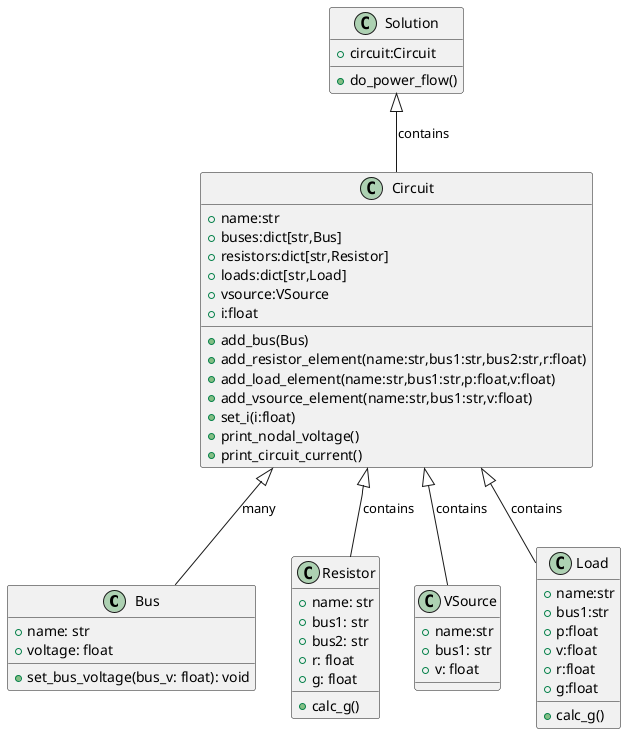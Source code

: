 @startuml
class Bus {
+name: str
+voltage: float
+set_bus_voltage(bus_v: float): void
}
class Resistor{
+name: str
+bus1: str
+bus2: str
+r: float
+g: float
+calc_g()
}
class VSource{
+name:str
+bus1: str
+v: float
}
class Load{
+name:str
+bus1:str
+p:float
+v:float
+r:float
+g:float
+calc_g()
}
class Circuit{
+name:str
+buses:dict[str,Bus]
+resistors:dict[str,Resistor]
+loads:dict[str,Load]
+vsource:VSource
+i:float
+add_bus(Bus)
+add_resistor_element(name:str,bus1:str,bus2:str,r:float)
+add_load_element(name:str,bus1:str,p:float,v:float)
+add_vsource_element(name:str,bus1:str,v:float)
+set_i(i:float)
+print_nodal_voltage()
+print_circuit_current()
}
class Solution{
+circuit:Circuit
+do_power_flow()
}
Solution<|--Circuit:contains
Circuit<|-- Load:contains
Circuit<|-- Resistor:contains
Circuit<|-- VSource:contains
Circuit<|-- Bus:many

@enduml